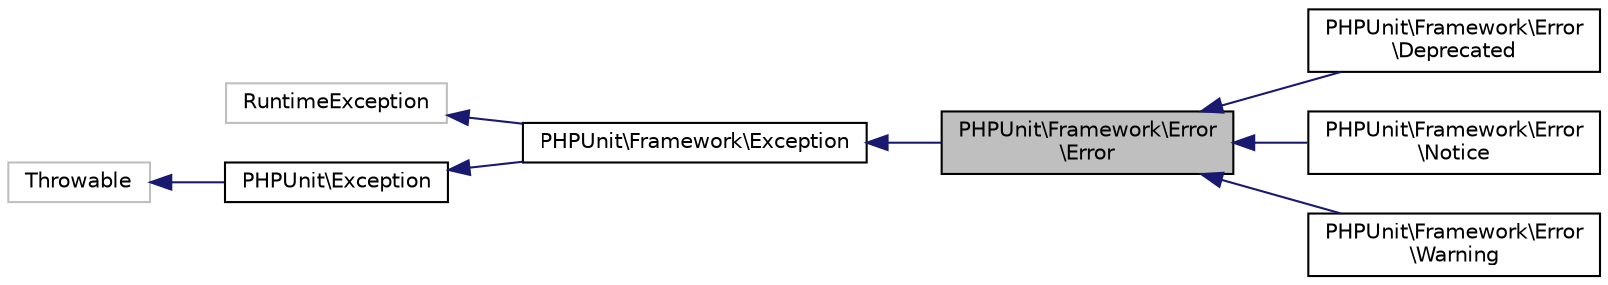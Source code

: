 digraph "PHPUnit\Framework\Error\Error"
{
  edge [fontname="Helvetica",fontsize="10",labelfontname="Helvetica",labelfontsize="10"];
  node [fontname="Helvetica",fontsize="10",shape=record];
  rankdir="LR";
  Node0 [label="PHPUnit\\Framework\\Error\l\\Error",height=0.2,width=0.4,color="black", fillcolor="grey75", style="filled", fontcolor="black"];
  Node1 -> Node0 [dir="back",color="midnightblue",fontsize="10",style="solid",fontname="Helvetica"];
  Node1 [label="PHPUnit\\Framework\\Exception",height=0.2,width=0.4,color="black", fillcolor="white", style="filled",URL="$classPHPUnit_1_1Framework_1_1Exception.html"];
  Node2 -> Node1 [dir="back",color="midnightblue",fontsize="10",style="solid",fontname="Helvetica"];
  Node2 [label="RuntimeException",height=0.2,width=0.4,color="grey75", fillcolor="white", style="filled"];
  Node3 -> Node1 [dir="back",color="midnightblue",fontsize="10",style="solid",fontname="Helvetica"];
  Node3 [label="PHPUnit\\Exception",height=0.2,width=0.4,color="black", fillcolor="white", style="filled",URL="$interfacePHPUnit_1_1Exception.html"];
  Node4 -> Node3 [dir="back",color="midnightblue",fontsize="10",style="solid",fontname="Helvetica"];
  Node4 [label="Throwable",height=0.2,width=0.4,color="grey75", fillcolor="white", style="filled"];
  Node0 -> Node5 [dir="back",color="midnightblue",fontsize="10",style="solid",fontname="Helvetica"];
  Node5 [label="PHPUnit\\Framework\\Error\l\\Deprecated",height=0.2,width=0.4,color="black", fillcolor="white", style="filled",URL="$classPHPUnit_1_1Framework_1_1Error_1_1Deprecated.html"];
  Node0 -> Node6 [dir="back",color="midnightblue",fontsize="10",style="solid",fontname="Helvetica"];
  Node6 [label="PHPUnit\\Framework\\Error\l\\Notice",height=0.2,width=0.4,color="black", fillcolor="white", style="filled",URL="$classPHPUnit_1_1Framework_1_1Error_1_1Notice.html"];
  Node0 -> Node7 [dir="back",color="midnightblue",fontsize="10",style="solid",fontname="Helvetica"];
  Node7 [label="PHPUnit\\Framework\\Error\l\\Warning",height=0.2,width=0.4,color="black", fillcolor="white", style="filled",URL="$classPHPUnit_1_1Framework_1_1Error_1_1Warning.html"];
}
